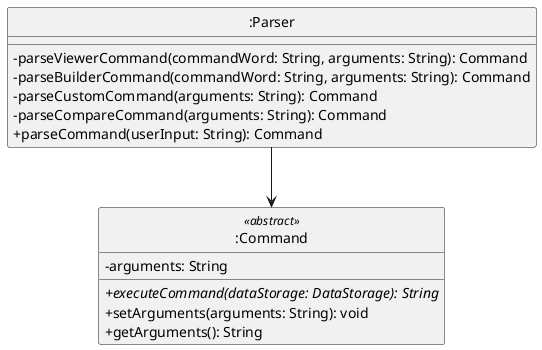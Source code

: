 @startuml
skinparam classAttributeIconSize 0

class ":Parser" as Parser
class ":Command" as Command

class Parser {
    -parseViewerCommand(commandWord: String, arguments: String): Command
    -parseBuilderCommand(commandWord: String, arguments: String): Command
    -parseCustomCommand(arguments: String): Command
    -parseCompareCommand(arguments: String): Command
    +parseCommand(userInput: String): Command
}

class Command <<abstract>>{
    - arguments: String
    {abstract} + executeCommand(dataStorage: DataStorage): String
    + setArguments(arguments: String): void
    + getArguments(): String
}


Parser --> Command

hide Parser circle
hide Command circle



@enduml